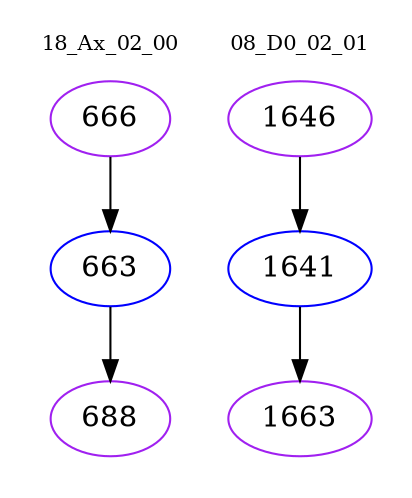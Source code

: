 digraph{
subgraph cluster_0 {
color = white
label = "18_Ax_02_00";
fontsize=10;
T0_666 [label="666", color="purple"]
T0_666 -> T0_663 [color="black"]
T0_663 [label="663", color="blue"]
T0_663 -> T0_688 [color="black"]
T0_688 [label="688", color="purple"]
}
subgraph cluster_1 {
color = white
label = "08_D0_02_01";
fontsize=10;
T1_1646 [label="1646", color="purple"]
T1_1646 -> T1_1641 [color="black"]
T1_1641 [label="1641", color="blue"]
T1_1641 -> T1_1663 [color="black"]
T1_1663 [label="1663", color="purple"]
}
}
